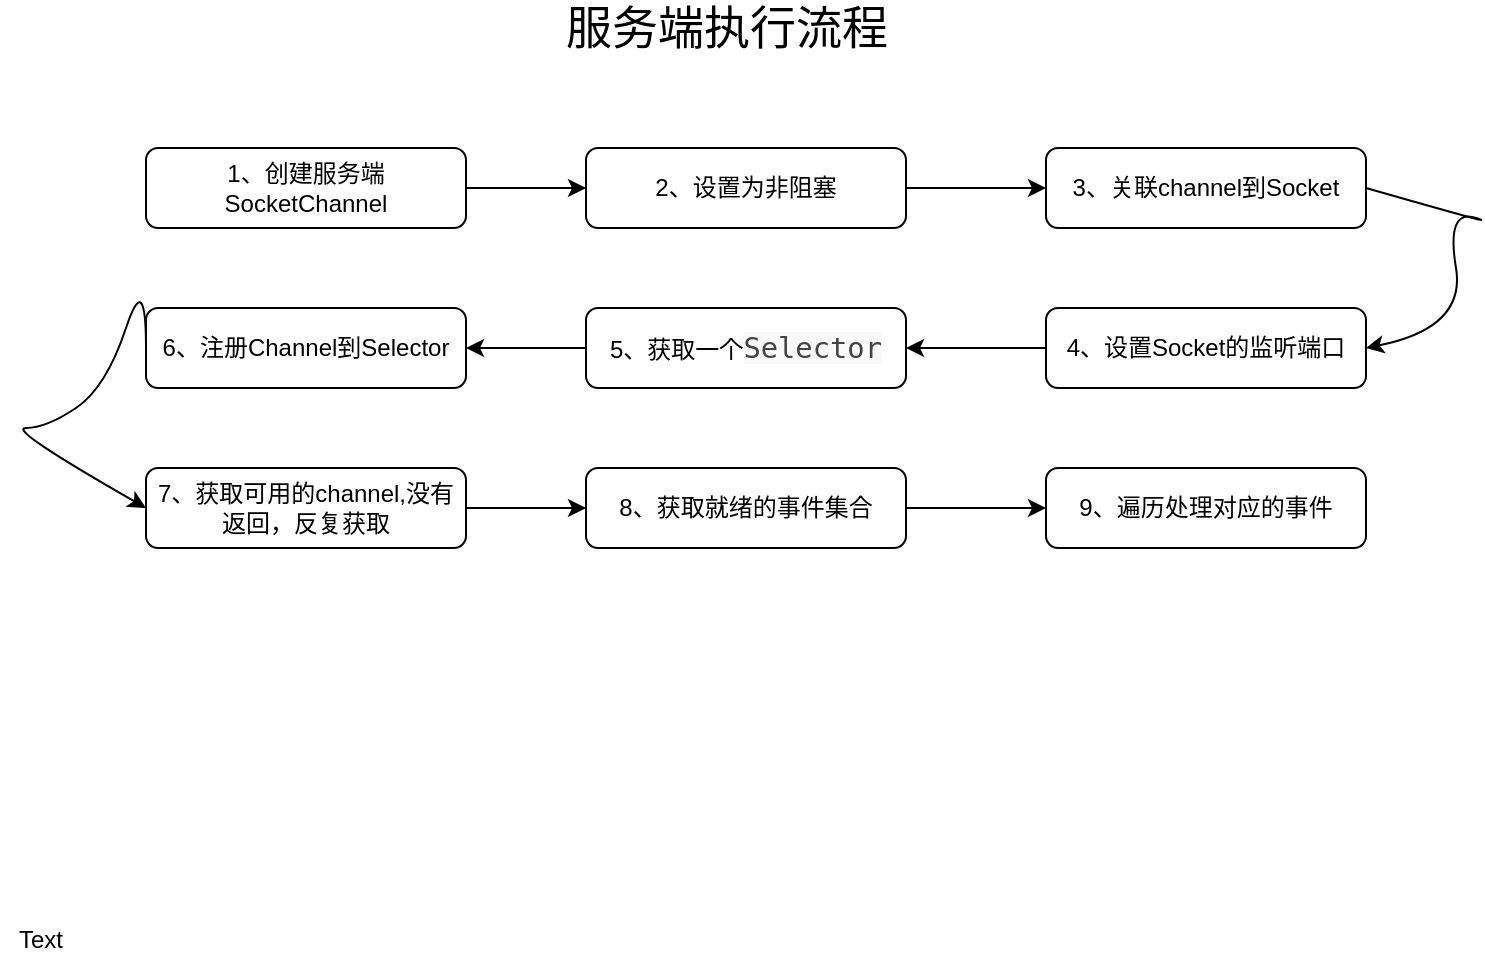 <mxfile version="12.4.3" type="github" pages="1">
  <diagram id="9wscPv2j6m91EB0P6gqJ" name="Page-1">
    <mxGraphModel dx="1851" dy="567" grid="1" gridSize="10" guides="1" tooltips="1" connect="1" arrows="1" fold="1" page="1" pageScale="1" pageWidth="827" pageHeight="1169" math="0" shadow="0">
      <root>
        <mxCell id="0"/>
        <mxCell id="1" parent="0"/>
        <mxCell id="BtuXkDetv5w3qdVfljXv-1" value="1、创建服务端SocketChannel" style="rounded=1;whiteSpace=wrap;html=1;" vertex="1" parent="1">
          <mxGeometry x="70" y="90" width="160" height="40" as="geometry"/>
        </mxCell>
        <mxCell id="BtuXkDetv5w3qdVfljXv-22" value="" style="edgeStyle=orthogonalEdgeStyle;rounded=0;orthogonalLoop=1;jettySize=auto;html=1;" edge="1" parent="1" source="BtuXkDetv5w3qdVfljXv-2" target="BtuXkDetv5w3qdVfljXv-8">
          <mxGeometry relative="1" as="geometry"/>
        </mxCell>
        <mxCell id="BtuXkDetv5w3qdVfljXv-2" value="7、获取可用的channel,没有返回，反复获取" style="rounded=1;whiteSpace=wrap;html=1;" vertex="1" parent="1">
          <mxGeometry x="70" y="250" width="160" height="40" as="geometry"/>
        </mxCell>
        <mxCell id="BtuXkDetv5w3qdVfljXv-14" value="" style="edgeStyle=orthogonalEdgeStyle;rounded=0;orthogonalLoop=1;jettySize=auto;html=1;entryX=1;entryY=0.5;entryDx=0;entryDy=0;exitX=0;exitY=0.5;exitDx=0;exitDy=0;" edge="1" parent="1" source="BtuXkDetv5w3qdVfljXv-4" target="BtuXkDetv5w3qdVfljXv-3">
          <mxGeometry relative="1" as="geometry">
            <mxPoint x="250" y="230" as="sourcePoint"/>
            <Array as="points"/>
          </mxGeometry>
        </mxCell>
        <mxCell id="BtuXkDetv5w3qdVfljXv-3" value="6、注册Channel到Selector" style="rounded=1;whiteSpace=wrap;html=1;" vertex="1" parent="1">
          <mxGeometry x="70" y="170" width="160" height="40" as="geometry"/>
        </mxCell>
        <mxCell id="BtuXkDetv5w3qdVfljXv-15" value="" style="edgeStyle=orthogonalEdgeStyle;rounded=0;orthogonalLoop=1;jettySize=auto;html=1;exitX=0;exitY=0.5;exitDx=0;exitDy=0;entryX=1;entryY=0.5;entryDx=0;entryDy=0;" edge="1" parent="1" source="BtuXkDetv5w3qdVfljXv-5" target="BtuXkDetv5w3qdVfljXv-4">
          <mxGeometry relative="1" as="geometry">
            <mxPoint x="460" y="220" as="targetPoint"/>
          </mxGeometry>
        </mxCell>
        <mxCell id="BtuXkDetv5w3qdVfljXv-4" value="5、获取一个&lt;span style=&quot;color: rgb(68 , 68 , 68) ; font-family: &amp;#34;source code pro&amp;#34; , monospace ; font-size: 14.4px ; white-space: pre ; background-color: rgba(128 , 128 , 128 , 0.05)&quot;&gt;Selector&lt;/span&gt;" style="rounded=1;whiteSpace=wrap;html=1;" vertex="1" parent="1">
          <mxGeometry x="290" y="170" width="160" height="40" as="geometry"/>
        </mxCell>
        <mxCell id="BtuXkDetv5w3qdVfljXv-5" value="4、设置Socket的监听端口" style="rounded=1;whiteSpace=wrap;html=1;" vertex="1" parent="1">
          <mxGeometry x="520" y="170" width="160" height="40" as="geometry"/>
        </mxCell>
        <mxCell id="BtuXkDetv5w3qdVfljXv-6" value="3、关联channel到Socket" style="rounded=1;whiteSpace=wrap;html=1;" vertex="1" parent="1">
          <mxGeometry x="520" y="90" width="160" height="40" as="geometry"/>
        </mxCell>
        <mxCell id="BtuXkDetv5w3qdVfljXv-11" value="" style="edgeStyle=orthogonalEdgeStyle;rounded=0;orthogonalLoop=1;jettySize=auto;html=1;" edge="1" parent="1" source="BtuXkDetv5w3qdVfljXv-7" target="BtuXkDetv5w3qdVfljXv-6">
          <mxGeometry relative="1" as="geometry"/>
        </mxCell>
        <mxCell id="BtuXkDetv5w3qdVfljXv-7" value="2、设置为非阻塞" style="rounded=1;whiteSpace=wrap;html=1;" vertex="1" parent="1">
          <mxGeometry x="290" y="90" width="160" height="40" as="geometry"/>
        </mxCell>
        <mxCell id="BtuXkDetv5w3qdVfljXv-23" value="" style="edgeStyle=orthogonalEdgeStyle;rounded=0;orthogonalLoop=1;jettySize=auto;html=1;" edge="1" parent="1" source="BtuXkDetv5w3qdVfljXv-8" target="BtuXkDetv5w3qdVfljXv-9">
          <mxGeometry relative="1" as="geometry"/>
        </mxCell>
        <mxCell id="BtuXkDetv5w3qdVfljXv-8" value="&lt;span style=&quot;white-space: normal&quot;&gt;8、获取就绪的事件集合&lt;/span&gt;" style="rounded=1;whiteSpace=wrap;html=1;" vertex="1" parent="1">
          <mxGeometry x="290" y="250" width="160" height="40" as="geometry"/>
        </mxCell>
        <mxCell id="BtuXkDetv5w3qdVfljXv-9" value="&lt;span style=&quot;white-space: normal&quot;&gt;9、遍历处理对应的事件&lt;/span&gt;" style="rounded=1;whiteSpace=wrap;html=1;" vertex="1" parent="1">
          <mxGeometry x="520" y="250" width="160" height="40" as="geometry"/>
        </mxCell>
        <mxCell id="BtuXkDetv5w3qdVfljXv-10" value="" style="endArrow=classic;html=1;entryX=0;entryY=0.5;entryDx=0;entryDy=0;" edge="1" parent="1" source="BtuXkDetv5w3qdVfljXv-1" target="BtuXkDetv5w3qdVfljXv-7">
          <mxGeometry width="50" height="50" relative="1" as="geometry">
            <mxPoint x="230" y="160" as="sourcePoint"/>
            <mxPoint x="280" y="110" as="targetPoint"/>
          </mxGeometry>
        </mxCell>
        <mxCell id="BtuXkDetv5w3qdVfljXv-17" value="" style="curved=1;endArrow=classic;html=1;exitX=1;exitY=0.5;exitDx=0;exitDy=0;entryX=1;entryY=0.5;entryDx=0;entryDy=0;" edge="1" parent="1" source="BtuXkDetv5w3qdVfljXv-6" target="BtuXkDetv5w3qdVfljXv-5">
          <mxGeometry width="50" height="50" relative="1" as="geometry">
            <mxPoint x="720" y="190" as="sourcePoint"/>
            <mxPoint x="700" y="200" as="targetPoint"/>
            <Array as="points">
              <mxPoint x="750" y="130"/>
              <mxPoint x="720" y="120"/>
              <mxPoint x="730" y="180"/>
            </Array>
          </mxGeometry>
        </mxCell>
        <mxCell id="BtuXkDetv5w3qdVfljXv-20" value="Text" style="text;html=1;align=center;verticalAlign=middle;resizable=0;points=[];;autosize=1;" vertex="1" parent="1">
          <mxGeometry x="-3" y="476" width="40" height="20" as="geometry"/>
        </mxCell>
        <mxCell id="BtuXkDetv5w3qdVfljXv-21" value="" style="curved=1;endArrow=classic;html=1;entryX=0;entryY=0.5;entryDx=0;entryDy=0;exitX=0;exitY=0.5;exitDx=0;exitDy=0;" edge="1" parent="1" source="BtuXkDetv5w3qdVfljXv-3" target="BtuXkDetv5w3qdVfljXv-2">
          <mxGeometry width="50" height="50" relative="1" as="geometry">
            <mxPoint x="10" y="100" as="sourcePoint"/>
            <mxPoint x="70" y="100" as="targetPoint"/>
            <Array as="points">
              <mxPoint x="70" y="150"/>
              <mxPoint x="50" y="210"/>
              <mxPoint x="20" y="230"/>
              <mxPoint y="230"/>
            </Array>
          </mxGeometry>
        </mxCell>
        <mxCell id="BtuXkDetv5w3qdVfljXv-25" value="&lt;font style=&quot;font-size: 23px&quot;&gt;服务端执行流程&lt;/font&gt;" style="text;html=1;align=center;verticalAlign=middle;resizable=0;points=[];;autosize=1;" vertex="1" parent="1">
          <mxGeometry x="270" y="20" width="180" height="20" as="geometry"/>
        </mxCell>
      </root>
    </mxGraphModel>
  </diagram>
</mxfile>
